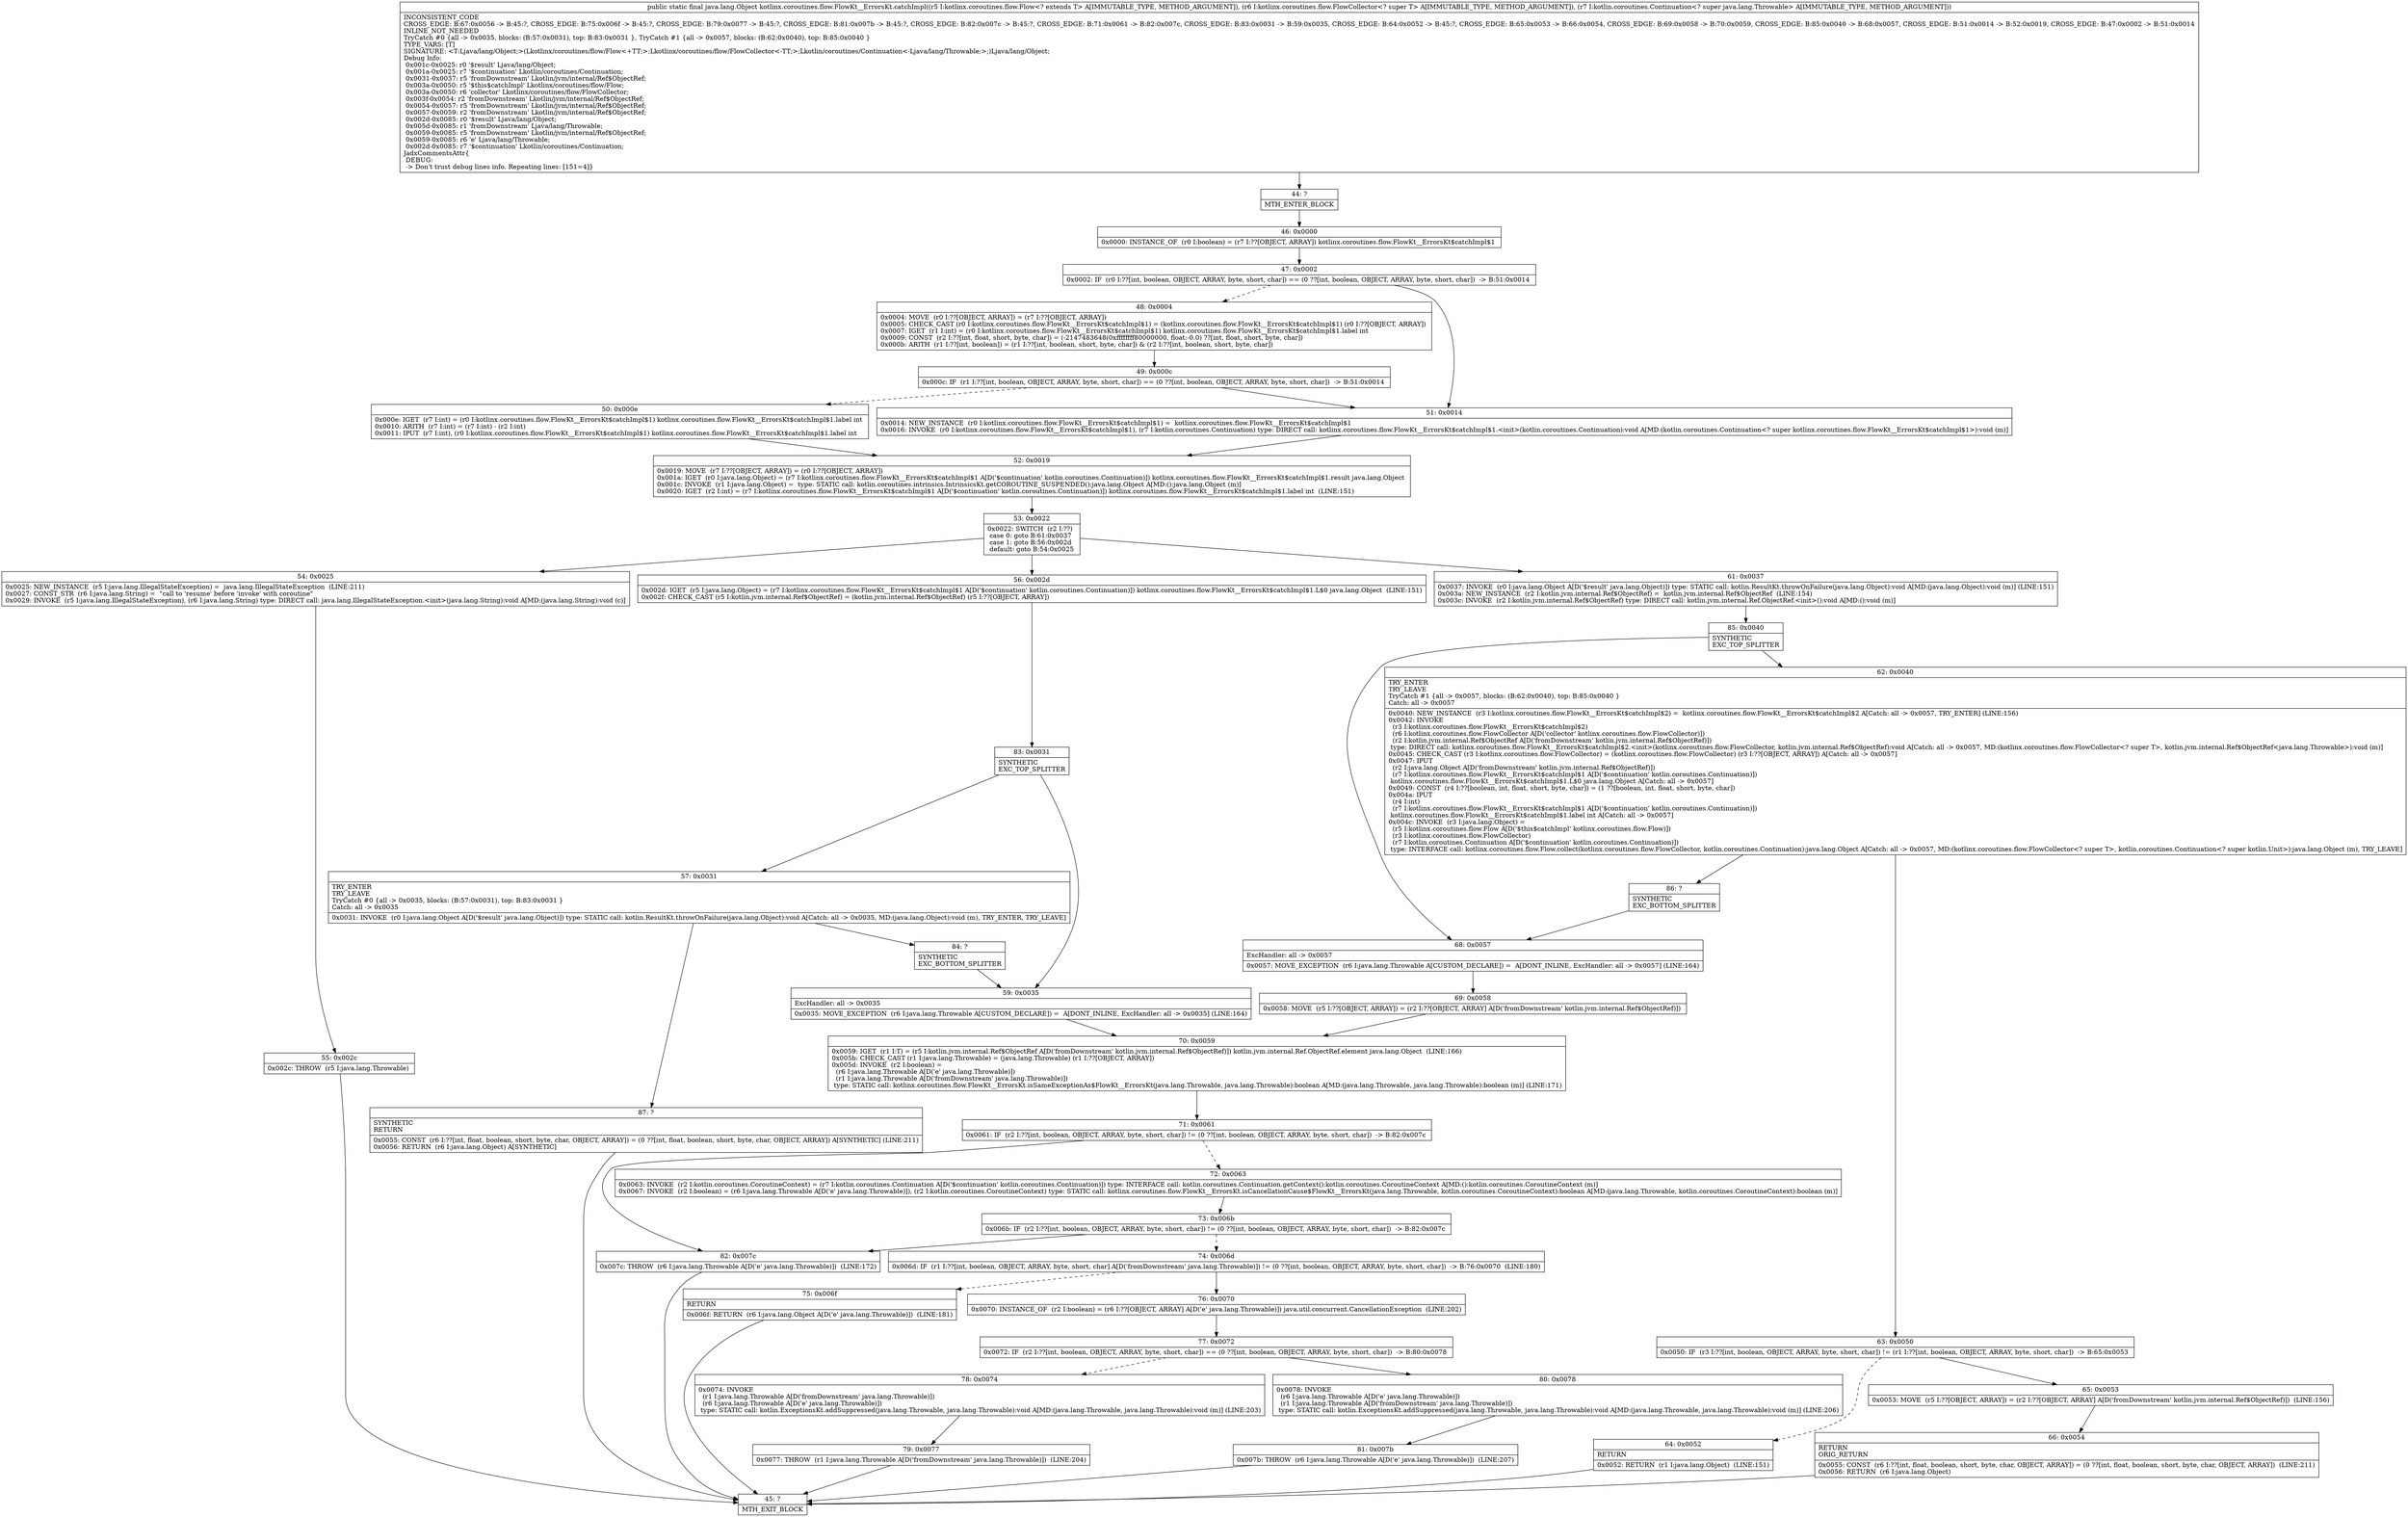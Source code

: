 digraph "CFG forkotlinx.coroutines.flow.FlowKt__ErrorsKt.catchImpl(Lkotlinx\/coroutines\/flow\/Flow;Lkotlinx\/coroutines\/flow\/FlowCollector;Lkotlin\/coroutines\/Continuation;)Ljava\/lang\/Object;" {
Node_44 [shape=record,label="{44\:\ ?|MTH_ENTER_BLOCK\l}"];
Node_46 [shape=record,label="{46\:\ 0x0000|0x0000: INSTANCE_OF  (r0 I:boolean) = (r7 I:??[OBJECT, ARRAY]) kotlinx.coroutines.flow.FlowKt__ErrorsKt$catchImpl$1 \l}"];
Node_47 [shape=record,label="{47\:\ 0x0002|0x0002: IF  (r0 I:??[int, boolean, OBJECT, ARRAY, byte, short, char]) == (0 ??[int, boolean, OBJECT, ARRAY, byte, short, char])  \-\> B:51:0x0014 \l}"];
Node_48 [shape=record,label="{48\:\ 0x0004|0x0004: MOVE  (r0 I:??[OBJECT, ARRAY]) = (r7 I:??[OBJECT, ARRAY]) \l0x0005: CHECK_CAST (r0 I:kotlinx.coroutines.flow.FlowKt__ErrorsKt$catchImpl$1) = (kotlinx.coroutines.flow.FlowKt__ErrorsKt$catchImpl$1) (r0 I:??[OBJECT, ARRAY]) \l0x0007: IGET  (r1 I:int) = (r0 I:kotlinx.coroutines.flow.FlowKt__ErrorsKt$catchImpl$1) kotlinx.coroutines.flow.FlowKt__ErrorsKt$catchImpl$1.label int \l0x0009: CONST  (r2 I:??[int, float, short, byte, char]) = (\-2147483648(0xffffffff80000000, float:\-0.0) ??[int, float, short, byte, char]) \l0x000b: ARITH  (r1 I:??[int, boolean]) = (r1 I:??[int, boolean, short, byte, char]) & (r2 I:??[int, boolean, short, byte, char]) \l}"];
Node_49 [shape=record,label="{49\:\ 0x000c|0x000c: IF  (r1 I:??[int, boolean, OBJECT, ARRAY, byte, short, char]) == (0 ??[int, boolean, OBJECT, ARRAY, byte, short, char])  \-\> B:51:0x0014 \l}"];
Node_50 [shape=record,label="{50\:\ 0x000e|0x000e: IGET  (r7 I:int) = (r0 I:kotlinx.coroutines.flow.FlowKt__ErrorsKt$catchImpl$1) kotlinx.coroutines.flow.FlowKt__ErrorsKt$catchImpl$1.label int \l0x0010: ARITH  (r7 I:int) = (r7 I:int) \- (r2 I:int) \l0x0011: IPUT  (r7 I:int), (r0 I:kotlinx.coroutines.flow.FlowKt__ErrorsKt$catchImpl$1) kotlinx.coroutines.flow.FlowKt__ErrorsKt$catchImpl$1.label int \l}"];
Node_52 [shape=record,label="{52\:\ 0x0019|0x0019: MOVE  (r7 I:??[OBJECT, ARRAY]) = (r0 I:??[OBJECT, ARRAY]) \l0x001a: IGET  (r0 I:java.lang.Object) = (r7 I:kotlinx.coroutines.flow.FlowKt__ErrorsKt$catchImpl$1 A[D('$continuation' kotlin.coroutines.Continuation)]) kotlinx.coroutines.flow.FlowKt__ErrorsKt$catchImpl$1.result java.lang.Object \l0x001c: INVOKE  (r1 I:java.lang.Object) =  type: STATIC call: kotlin.coroutines.intrinsics.IntrinsicsKt.getCOROUTINE_SUSPENDED():java.lang.Object A[MD:():java.lang.Object (m)]\l0x0020: IGET  (r2 I:int) = (r7 I:kotlinx.coroutines.flow.FlowKt__ErrorsKt$catchImpl$1 A[D('$continuation' kotlin.coroutines.Continuation)]) kotlinx.coroutines.flow.FlowKt__ErrorsKt$catchImpl$1.label int  (LINE:151)\l}"];
Node_53 [shape=record,label="{53\:\ 0x0022|0x0022: SWITCH  (r2 I:??)\l case 0: goto B:61:0x0037\l case 1: goto B:56:0x002d\l default: goto B:54:0x0025 \l}"];
Node_54 [shape=record,label="{54\:\ 0x0025|0x0025: NEW_INSTANCE  (r5 I:java.lang.IllegalStateException) =  java.lang.IllegalStateException  (LINE:211)\l0x0027: CONST_STR  (r6 I:java.lang.String) =  \"call to 'resume' before 'invoke' with coroutine\" \l0x0029: INVOKE  (r5 I:java.lang.IllegalStateException), (r6 I:java.lang.String) type: DIRECT call: java.lang.IllegalStateException.\<init\>(java.lang.String):void A[MD:(java.lang.String):void (c)]\l}"];
Node_55 [shape=record,label="{55\:\ 0x002c|0x002c: THROW  (r5 I:java.lang.Throwable) \l}"];
Node_45 [shape=record,label="{45\:\ ?|MTH_EXIT_BLOCK\l}"];
Node_56 [shape=record,label="{56\:\ 0x002d|0x002d: IGET  (r5 I:java.lang.Object) = (r7 I:kotlinx.coroutines.flow.FlowKt__ErrorsKt$catchImpl$1 A[D('$continuation' kotlin.coroutines.Continuation)]) kotlinx.coroutines.flow.FlowKt__ErrorsKt$catchImpl$1.L$0 java.lang.Object  (LINE:151)\l0x002f: CHECK_CAST (r5 I:kotlin.jvm.internal.Ref$ObjectRef) = (kotlin.jvm.internal.Ref$ObjectRef) (r5 I:??[OBJECT, ARRAY]) \l}"];
Node_83 [shape=record,label="{83\:\ 0x0031|SYNTHETIC\lEXC_TOP_SPLITTER\l}"];
Node_57 [shape=record,label="{57\:\ 0x0031|TRY_ENTER\lTRY_LEAVE\lTryCatch #0 \{all \-\> 0x0035, blocks: (B:57:0x0031), top: B:83:0x0031 \}\lCatch: all \-\> 0x0035\l|0x0031: INVOKE  (r0 I:java.lang.Object A[D('$result' java.lang.Object)]) type: STATIC call: kotlin.ResultKt.throwOnFailure(java.lang.Object):void A[Catch: all \-\> 0x0035, MD:(java.lang.Object):void (m), TRY_ENTER, TRY_LEAVE]\l}"];
Node_84 [shape=record,label="{84\:\ ?|SYNTHETIC\lEXC_BOTTOM_SPLITTER\l}"];
Node_87 [shape=record,label="{87\:\ ?|SYNTHETIC\lRETURN\l|0x0055: CONST  (r6 I:??[int, float, boolean, short, byte, char, OBJECT, ARRAY]) = (0 ??[int, float, boolean, short, byte, char, OBJECT, ARRAY]) A[SYNTHETIC] (LINE:211)\l0x0056: RETURN  (r6 I:java.lang.Object) A[SYNTHETIC]\l}"];
Node_59 [shape=record,label="{59\:\ 0x0035|ExcHandler: all \-\> 0x0035\l|0x0035: MOVE_EXCEPTION  (r6 I:java.lang.Throwable A[CUSTOM_DECLARE]) =  A[DONT_INLINE, ExcHandler: all \-\> 0x0035] (LINE:164)\l}"];
Node_70 [shape=record,label="{70\:\ 0x0059|0x0059: IGET  (r1 I:T) = (r5 I:kotlin.jvm.internal.Ref$ObjectRef A[D('fromDownstream' kotlin.jvm.internal.Ref$ObjectRef)]) kotlin.jvm.internal.Ref.ObjectRef.element java.lang.Object  (LINE:166)\l0x005b: CHECK_CAST (r1 I:java.lang.Throwable) = (java.lang.Throwable) (r1 I:??[OBJECT, ARRAY]) \l0x005d: INVOKE  (r2 I:boolean) = \l  (r6 I:java.lang.Throwable A[D('e' java.lang.Throwable)])\l  (r1 I:java.lang.Throwable A[D('fromDownstream' java.lang.Throwable)])\l type: STATIC call: kotlinx.coroutines.flow.FlowKt__ErrorsKt.isSameExceptionAs$FlowKt__ErrorsKt(java.lang.Throwable, java.lang.Throwable):boolean A[MD:(java.lang.Throwable, java.lang.Throwable):boolean (m)] (LINE:171)\l}"];
Node_71 [shape=record,label="{71\:\ 0x0061|0x0061: IF  (r2 I:??[int, boolean, OBJECT, ARRAY, byte, short, char]) != (0 ??[int, boolean, OBJECT, ARRAY, byte, short, char])  \-\> B:82:0x007c \l}"];
Node_72 [shape=record,label="{72\:\ 0x0063|0x0063: INVOKE  (r2 I:kotlin.coroutines.CoroutineContext) = (r7 I:kotlin.coroutines.Continuation A[D('$continuation' kotlin.coroutines.Continuation)]) type: INTERFACE call: kotlin.coroutines.Continuation.getContext():kotlin.coroutines.CoroutineContext A[MD:():kotlin.coroutines.CoroutineContext (m)]\l0x0067: INVOKE  (r2 I:boolean) = (r6 I:java.lang.Throwable A[D('e' java.lang.Throwable)]), (r2 I:kotlin.coroutines.CoroutineContext) type: STATIC call: kotlinx.coroutines.flow.FlowKt__ErrorsKt.isCancellationCause$FlowKt__ErrorsKt(java.lang.Throwable, kotlin.coroutines.CoroutineContext):boolean A[MD:(java.lang.Throwable, kotlin.coroutines.CoroutineContext):boolean (m)]\l}"];
Node_73 [shape=record,label="{73\:\ 0x006b|0x006b: IF  (r2 I:??[int, boolean, OBJECT, ARRAY, byte, short, char]) != (0 ??[int, boolean, OBJECT, ARRAY, byte, short, char])  \-\> B:82:0x007c \l}"];
Node_74 [shape=record,label="{74\:\ 0x006d|0x006d: IF  (r1 I:??[int, boolean, OBJECT, ARRAY, byte, short, char] A[D('fromDownstream' java.lang.Throwable)]) != (0 ??[int, boolean, OBJECT, ARRAY, byte, short, char])  \-\> B:76:0x0070  (LINE:180)\l}"];
Node_75 [shape=record,label="{75\:\ 0x006f|RETURN\l|0x006f: RETURN  (r6 I:java.lang.Object A[D('e' java.lang.Throwable)])  (LINE:181)\l}"];
Node_76 [shape=record,label="{76\:\ 0x0070|0x0070: INSTANCE_OF  (r2 I:boolean) = (r6 I:??[OBJECT, ARRAY] A[D('e' java.lang.Throwable)]) java.util.concurrent.CancellationException  (LINE:202)\l}"];
Node_77 [shape=record,label="{77\:\ 0x0072|0x0072: IF  (r2 I:??[int, boolean, OBJECT, ARRAY, byte, short, char]) == (0 ??[int, boolean, OBJECT, ARRAY, byte, short, char])  \-\> B:80:0x0078 \l}"];
Node_78 [shape=record,label="{78\:\ 0x0074|0x0074: INVOKE  \l  (r1 I:java.lang.Throwable A[D('fromDownstream' java.lang.Throwable)])\l  (r6 I:java.lang.Throwable A[D('e' java.lang.Throwable)])\l type: STATIC call: kotlin.ExceptionsKt.addSuppressed(java.lang.Throwable, java.lang.Throwable):void A[MD:(java.lang.Throwable, java.lang.Throwable):void (m)] (LINE:203)\l}"];
Node_79 [shape=record,label="{79\:\ 0x0077|0x0077: THROW  (r1 I:java.lang.Throwable A[D('fromDownstream' java.lang.Throwable)])  (LINE:204)\l}"];
Node_80 [shape=record,label="{80\:\ 0x0078|0x0078: INVOKE  \l  (r6 I:java.lang.Throwable A[D('e' java.lang.Throwable)])\l  (r1 I:java.lang.Throwable A[D('fromDownstream' java.lang.Throwable)])\l type: STATIC call: kotlin.ExceptionsKt.addSuppressed(java.lang.Throwable, java.lang.Throwable):void A[MD:(java.lang.Throwable, java.lang.Throwable):void (m)] (LINE:206)\l}"];
Node_81 [shape=record,label="{81\:\ 0x007b|0x007b: THROW  (r6 I:java.lang.Throwable A[D('e' java.lang.Throwable)])  (LINE:207)\l}"];
Node_82 [shape=record,label="{82\:\ 0x007c|0x007c: THROW  (r6 I:java.lang.Throwable A[D('e' java.lang.Throwable)])  (LINE:172)\l}"];
Node_61 [shape=record,label="{61\:\ 0x0037|0x0037: INVOKE  (r0 I:java.lang.Object A[D('$result' java.lang.Object)]) type: STATIC call: kotlin.ResultKt.throwOnFailure(java.lang.Object):void A[MD:(java.lang.Object):void (m)] (LINE:151)\l0x003a: NEW_INSTANCE  (r2 I:kotlin.jvm.internal.Ref$ObjectRef) =  kotlin.jvm.internal.Ref$ObjectRef  (LINE:154)\l0x003c: INVOKE  (r2 I:kotlin.jvm.internal.Ref$ObjectRef) type: DIRECT call: kotlin.jvm.internal.Ref.ObjectRef.\<init\>():void A[MD:():void (m)]\l}"];
Node_85 [shape=record,label="{85\:\ 0x0040|SYNTHETIC\lEXC_TOP_SPLITTER\l}"];
Node_62 [shape=record,label="{62\:\ 0x0040|TRY_ENTER\lTRY_LEAVE\lTryCatch #1 \{all \-\> 0x0057, blocks: (B:62:0x0040), top: B:85:0x0040 \}\lCatch: all \-\> 0x0057\l|0x0040: NEW_INSTANCE  (r3 I:kotlinx.coroutines.flow.FlowKt__ErrorsKt$catchImpl$2) =  kotlinx.coroutines.flow.FlowKt__ErrorsKt$catchImpl$2 A[Catch: all \-\> 0x0057, TRY_ENTER] (LINE:156)\l0x0042: INVOKE  \l  (r3 I:kotlinx.coroutines.flow.FlowKt__ErrorsKt$catchImpl$2)\l  (r6 I:kotlinx.coroutines.flow.FlowCollector A[D('collector' kotlinx.coroutines.flow.FlowCollector)])\l  (r2 I:kotlin.jvm.internal.Ref$ObjectRef A[D('fromDownstream' kotlin.jvm.internal.Ref$ObjectRef)])\l type: DIRECT call: kotlinx.coroutines.flow.FlowKt__ErrorsKt$catchImpl$2.\<init\>(kotlinx.coroutines.flow.FlowCollector, kotlin.jvm.internal.Ref$ObjectRef):void A[Catch: all \-\> 0x0057, MD:(kotlinx.coroutines.flow.FlowCollector\<? super T\>, kotlin.jvm.internal.Ref$ObjectRef\<java.lang.Throwable\>):void (m)]\l0x0045: CHECK_CAST (r3 I:kotlinx.coroutines.flow.FlowCollector) = (kotlinx.coroutines.flow.FlowCollector) (r3 I:??[OBJECT, ARRAY]) A[Catch: all \-\> 0x0057]\l0x0047: IPUT  \l  (r2 I:java.lang.Object A[D('fromDownstream' kotlin.jvm.internal.Ref$ObjectRef)])\l  (r7 I:kotlinx.coroutines.flow.FlowKt__ErrorsKt$catchImpl$1 A[D('$continuation' kotlin.coroutines.Continuation)])\l kotlinx.coroutines.flow.FlowKt__ErrorsKt$catchImpl$1.L$0 java.lang.Object A[Catch: all \-\> 0x0057]\l0x0049: CONST  (r4 I:??[boolean, int, float, short, byte, char]) = (1 ??[boolean, int, float, short, byte, char]) \l0x004a: IPUT  \l  (r4 I:int)\l  (r7 I:kotlinx.coroutines.flow.FlowKt__ErrorsKt$catchImpl$1 A[D('$continuation' kotlin.coroutines.Continuation)])\l kotlinx.coroutines.flow.FlowKt__ErrorsKt$catchImpl$1.label int A[Catch: all \-\> 0x0057]\l0x004c: INVOKE  (r3 I:java.lang.Object) = \l  (r5 I:kotlinx.coroutines.flow.Flow A[D('$this$catchImpl' kotlinx.coroutines.flow.Flow)])\l  (r3 I:kotlinx.coroutines.flow.FlowCollector)\l  (r7 I:kotlin.coroutines.Continuation A[D('$continuation' kotlin.coroutines.Continuation)])\l type: INTERFACE call: kotlinx.coroutines.flow.Flow.collect(kotlinx.coroutines.flow.FlowCollector, kotlin.coroutines.Continuation):java.lang.Object A[Catch: all \-\> 0x0057, MD:(kotlinx.coroutines.flow.FlowCollector\<? super T\>, kotlin.coroutines.Continuation\<? super kotlin.Unit\>):java.lang.Object (m), TRY_LEAVE]\l}"];
Node_63 [shape=record,label="{63\:\ 0x0050|0x0050: IF  (r3 I:??[int, boolean, OBJECT, ARRAY, byte, short, char]) != (r1 I:??[int, boolean, OBJECT, ARRAY, byte, short, char])  \-\> B:65:0x0053 \l}"];
Node_64 [shape=record,label="{64\:\ 0x0052|RETURN\l|0x0052: RETURN  (r1 I:java.lang.Object)  (LINE:151)\l}"];
Node_65 [shape=record,label="{65\:\ 0x0053|0x0053: MOVE  (r5 I:??[OBJECT, ARRAY]) = (r2 I:??[OBJECT, ARRAY] A[D('fromDownstream' kotlin.jvm.internal.Ref$ObjectRef)])  (LINE:156)\l}"];
Node_66 [shape=record,label="{66\:\ 0x0054|RETURN\lORIG_RETURN\l|0x0055: CONST  (r6 I:??[int, float, boolean, short, byte, char, OBJECT, ARRAY]) = (0 ??[int, float, boolean, short, byte, char, OBJECT, ARRAY])  (LINE:211)\l0x0056: RETURN  (r6 I:java.lang.Object) \l}"];
Node_86 [shape=record,label="{86\:\ ?|SYNTHETIC\lEXC_BOTTOM_SPLITTER\l}"];
Node_68 [shape=record,label="{68\:\ 0x0057|ExcHandler: all \-\> 0x0057\l|0x0057: MOVE_EXCEPTION  (r6 I:java.lang.Throwable A[CUSTOM_DECLARE]) =  A[DONT_INLINE, ExcHandler: all \-\> 0x0057] (LINE:164)\l}"];
Node_69 [shape=record,label="{69\:\ 0x0058|0x0058: MOVE  (r5 I:??[OBJECT, ARRAY]) = (r2 I:??[OBJECT, ARRAY] A[D('fromDownstream' kotlin.jvm.internal.Ref$ObjectRef)]) \l}"];
Node_51 [shape=record,label="{51\:\ 0x0014|0x0014: NEW_INSTANCE  (r0 I:kotlinx.coroutines.flow.FlowKt__ErrorsKt$catchImpl$1) =  kotlinx.coroutines.flow.FlowKt__ErrorsKt$catchImpl$1 \l0x0016: INVOKE  (r0 I:kotlinx.coroutines.flow.FlowKt__ErrorsKt$catchImpl$1), (r7 I:kotlin.coroutines.Continuation) type: DIRECT call: kotlinx.coroutines.flow.FlowKt__ErrorsKt$catchImpl$1.\<init\>(kotlin.coroutines.Continuation):void A[MD:(kotlin.coroutines.Continuation\<? super kotlinx.coroutines.flow.FlowKt__ErrorsKt$catchImpl$1\>):void (m)]\l}"];
MethodNode[shape=record,label="{public static final java.lang.Object kotlinx.coroutines.flow.FlowKt__ErrorsKt.catchImpl((r5 I:kotlinx.coroutines.flow.Flow\<? extends T\> A[IMMUTABLE_TYPE, METHOD_ARGUMENT]), (r6 I:kotlinx.coroutines.flow.FlowCollector\<? super T\> A[IMMUTABLE_TYPE, METHOD_ARGUMENT]), (r7 I:kotlin.coroutines.Continuation\<? super java.lang.Throwable\> A[IMMUTABLE_TYPE, METHOD_ARGUMENT]))  | INCONSISTENT_CODE\lCROSS_EDGE: B:67:0x0056 \-\> B:45:?, CROSS_EDGE: B:75:0x006f \-\> B:45:?, CROSS_EDGE: B:79:0x0077 \-\> B:45:?, CROSS_EDGE: B:81:0x007b \-\> B:45:?, CROSS_EDGE: B:82:0x007c \-\> B:45:?, CROSS_EDGE: B:71:0x0061 \-\> B:82:0x007c, CROSS_EDGE: B:83:0x0031 \-\> B:59:0x0035, CROSS_EDGE: B:64:0x0052 \-\> B:45:?, CROSS_EDGE: B:65:0x0053 \-\> B:66:0x0054, CROSS_EDGE: B:69:0x0058 \-\> B:70:0x0059, CROSS_EDGE: B:85:0x0040 \-\> B:68:0x0057, CROSS_EDGE: B:51:0x0014 \-\> B:52:0x0019, CROSS_EDGE: B:47:0x0002 \-\> B:51:0x0014\lINLINE_NOT_NEEDED\lTryCatch #0 \{all \-\> 0x0035, blocks: (B:57:0x0031), top: B:83:0x0031 \}, TryCatch #1 \{all \-\> 0x0057, blocks: (B:62:0x0040), top: B:85:0x0040 \}\lTYPE_VARS: [T]\lSIGNATURE: \<T:Ljava\/lang\/Object;\>(Lkotlinx\/coroutines\/flow\/Flow\<+TT;\>;Lkotlinx\/coroutines\/flow\/FlowCollector\<\-TT;\>;Lkotlin\/coroutines\/Continuation\<\-Ljava\/lang\/Throwable;\>;)Ljava\/lang\/Object;\lDebug Info:\l  0x001c\-0x0025: r0 '$result' Ljava\/lang\/Object;\l  0x001a\-0x0025: r7 '$continuation' Lkotlin\/coroutines\/Continuation;\l  0x0031\-0x0037: r5 'fromDownstream' Lkotlin\/jvm\/internal\/Ref$ObjectRef;\l  0x003a\-0x0050: r5 '$this$catchImpl' Lkotlinx\/coroutines\/flow\/Flow;\l  0x003a\-0x0050: r6 'collector' Lkotlinx\/coroutines\/flow\/FlowCollector;\l  0x003f\-0x0054: r2 'fromDownstream' Lkotlin\/jvm\/internal\/Ref$ObjectRef;\l  0x0054\-0x0057: r5 'fromDownstream' Lkotlin\/jvm\/internal\/Ref$ObjectRef;\l  0x0057\-0x0059: r2 'fromDownstream' Lkotlin\/jvm\/internal\/Ref$ObjectRef;\l  0x002d\-0x0085: r0 '$result' Ljava\/lang\/Object;\l  0x005d\-0x0085: r1 'fromDownstream' Ljava\/lang\/Throwable;\l  0x0059\-0x0085: r5 'fromDownstream' Lkotlin\/jvm\/internal\/Ref$ObjectRef;\l  0x0059\-0x0085: r6 'e' Ljava\/lang\/Throwable;\l  0x002d\-0x0085: r7 '$continuation' Lkotlin\/coroutines\/Continuation;\lJadxCommentsAttr\{\l DEBUG: \l \-\> Don't trust debug lines info. Repeating lines: [151=4]\}\l}"];
MethodNode -> Node_44;Node_44 -> Node_46;
Node_46 -> Node_47;
Node_47 -> Node_48[style=dashed];
Node_47 -> Node_51;
Node_48 -> Node_49;
Node_49 -> Node_50[style=dashed];
Node_49 -> Node_51;
Node_50 -> Node_52;
Node_52 -> Node_53;
Node_53 -> Node_54;
Node_53 -> Node_56;
Node_53 -> Node_61;
Node_54 -> Node_55;
Node_55 -> Node_45;
Node_56 -> Node_83;
Node_83 -> Node_57;
Node_83 -> Node_59;
Node_57 -> Node_84;
Node_57 -> Node_87;
Node_84 -> Node_59;
Node_87 -> Node_45;
Node_59 -> Node_70;
Node_70 -> Node_71;
Node_71 -> Node_72[style=dashed];
Node_71 -> Node_82;
Node_72 -> Node_73;
Node_73 -> Node_74[style=dashed];
Node_73 -> Node_82;
Node_74 -> Node_75[style=dashed];
Node_74 -> Node_76;
Node_75 -> Node_45;
Node_76 -> Node_77;
Node_77 -> Node_78[style=dashed];
Node_77 -> Node_80;
Node_78 -> Node_79;
Node_79 -> Node_45;
Node_80 -> Node_81;
Node_81 -> Node_45;
Node_82 -> Node_45;
Node_61 -> Node_85;
Node_85 -> Node_62;
Node_85 -> Node_68;
Node_62 -> Node_63;
Node_62 -> Node_86;
Node_63 -> Node_64[style=dashed];
Node_63 -> Node_65;
Node_64 -> Node_45;
Node_65 -> Node_66;
Node_66 -> Node_45;
Node_86 -> Node_68;
Node_68 -> Node_69;
Node_69 -> Node_70;
Node_51 -> Node_52;
}

